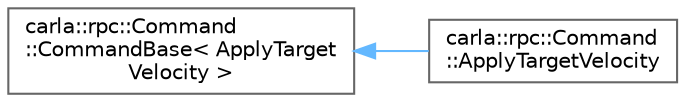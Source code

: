 digraph "类继承关系图"
{
 // INTERACTIVE_SVG=YES
 // LATEX_PDF_SIZE
  bgcolor="transparent";
  edge [fontname=Helvetica,fontsize=10,labelfontname=Helvetica,labelfontsize=10];
  node [fontname=Helvetica,fontsize=10,shape=box,height=0.2,width=0.4];
  rankdir="LR";
  Node0 [id="Node000000",label="carla::rpc::Command\l::CommandBase\< ApplyTarget\lVelocity \>",height=0.2,width=0.4,color="grey40", fillcolor="white", style="filled",URL="$d0/d4c/structcarla_1_1rpc_1_1Command_1_1CommandBase.html",tooltip=" "];
  Node0 -> Node1 [id="edge109_Node000000_Node000001",dir="back",color="steelblue1",style="solid",tooltip=" "];
  Node1 [id="Node000001",label="carla::rpc::Command\l::ApplyTargetVelocity",height=0.2,width=0.4,color="grey40", fillcolor="white", style="filled",URL="$d4/dae/structcarla_1_1rpc_1_1Command_1_1ApplyTargetVelocity.html",tooltip=" "];
}
